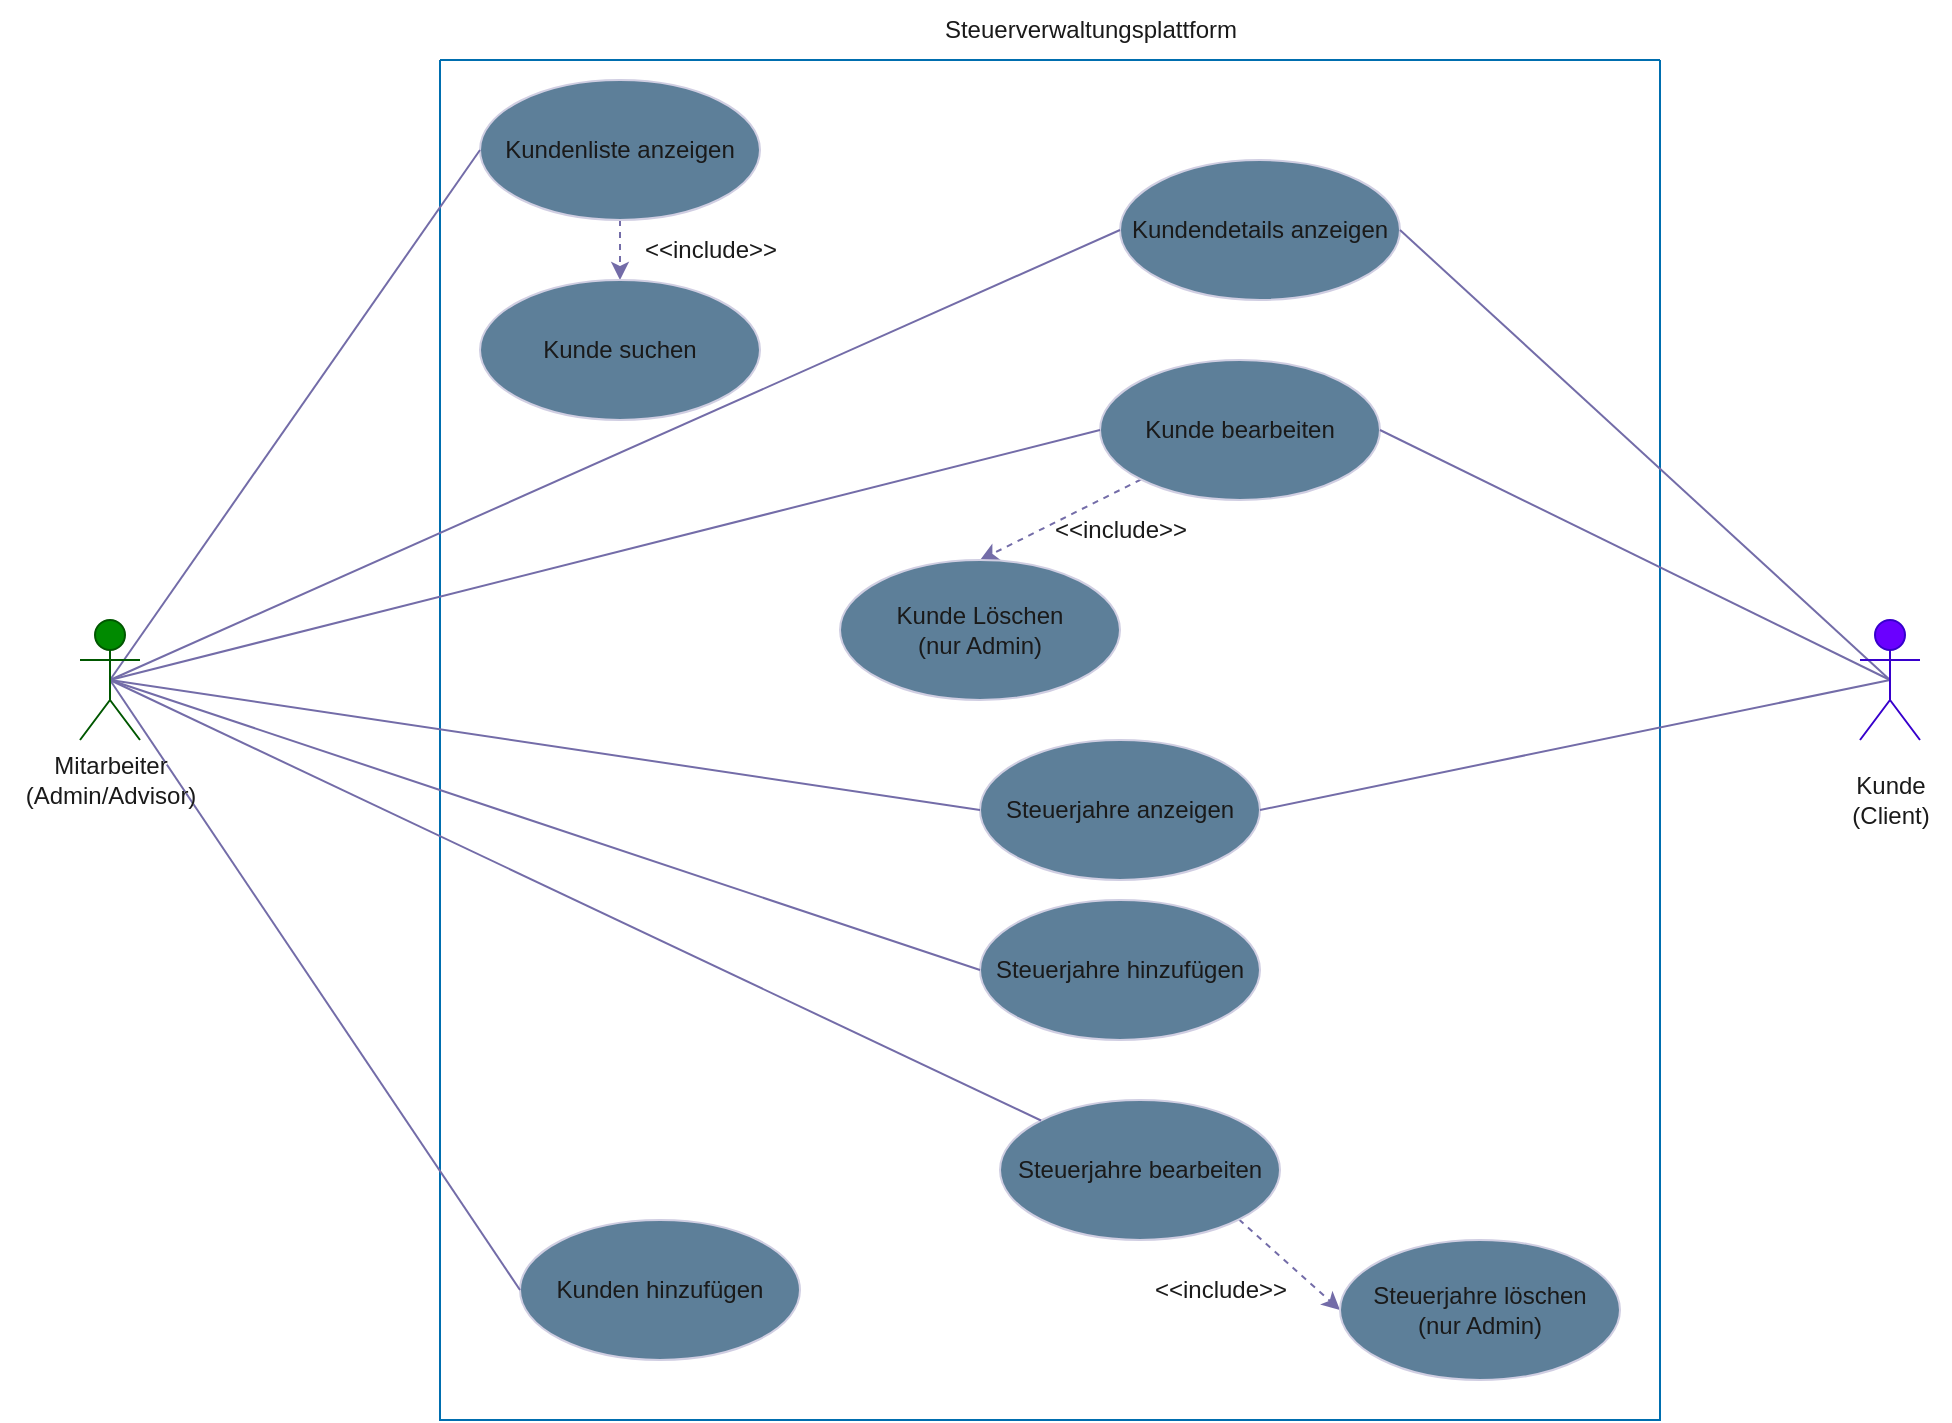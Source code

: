 <mxfile version="26.2.2">
  <diagram name="Page-1" id="nXARIEtgVxgaWy_eNkT4">
    <mxGraphModel dx="2200" dy="754" grid="1" gridSize="10" guides="1" tooltips="1" connect="1" arrows="1" fold="1" page="1" pageScale="1" pageWidth="827" pageHeight="1169" math="0" shadow="0">
      <root>
        <mxCell id="0" />
        <mxCell id="1" parent="0" />
        <mxCell id="Yo132WwTSJJSO0hYH0_1-48" value="" style="swimlane;startSize=0;labelBackgroundColor=none;fillColor=#1ba1e2;strokeColor=#006EAF;fontColor=#ffffff;" vertex="1" parent="1">
          <mxGeometry x="190" y="40" width="610" height="680" as="geometry" />
        </mxCell>
        <mxCell id="Yo132WwTSJJSO0hYH0_1-115" style="edgeStyle=orthogonalEdgeStyle;rounded=0;orthogonalLoop=1;jettySize=auto;html=1;exitX=0.5;exitY=1;exitDx=0;exitDy=0;entryX=0.5;entryY=0;entryDx=0;entryDy=0;dashed=1;labelBackgroundColor=none;strokeColor=#736CA8;fontColor=default;" edge="1" parent="Yo132WwTSJJSO0hYH0_1-48" source="Yo132WwTSJJSO0hYH0_1-89" target="Yo132WwTSJJSO0hYH0_1-114">
          <mxGeometry relative="1" as="geometry" />
        </mxCell>
        <mxCell id="Yo132WwTSJJSO0hYH0_1-89" value="Kundenliste anzeigen" style="ellipse;whiteSpace=wrap;html=1;labelBackgroundColor=none;fillColor=#5D7F99;strokeColor=#D0CEE2;fontColor=#1A1A1A;" vertex="1" parent="Yo132WwTSJJSO0hYH0_1-48">
          <mxGeometry x="20" y="10" width="140" height="70" as="geometry" />
        </mxCell>
        <mxCell id="Yo132WwTSJJSO0hYH0_1-90" value="Kunden hinzufügen" style="ellipse;whiteSpace=wrap;html=1;labelBackgroundColor=none;fillColor=#5D7F99;strokeColor=#D0CEE2;fontColor=#1A1A1A;" vertex="1" parent="Yo132WwTSJJSO0hYH0_1-48">
          <mxGeometry x="40" y="580" width="140" height="70" as="geometry" />
        </mxCell>
        <mxCell id="Yo132WwTSJJSO0hYH0_1-93" value="Kundendetails anzeigen" style="ellipse;whiteSpace=wrap;html=1;labelBackgroundColor=none;fillColor=#5D7F99;strokeColor=#D0CEE2;fontColor=#1A1A1A;" vertex="1" parent="Yo132WwTSJJSO0hYH0_1-48">
          <mxGeometry x="340" y="50" width="140" height="70" as="geometry" />
        </mxCell>
        <mxCell id="Yo132WwTSJJSO0hYH0_1-100" style="rounded=0;orthogonalLoop=1;jettySize=auto;html=1;exitX=0;exitY=1;exitDx=0;exitDy=0;entryX=0.5;entryY=0;entryDx=0;entryDy=0;dashed=1;labelBackgroundColor=none;strokeColor=#736CA8;fontColor=default;" edge="1" parent="Yo132WwTSJJSO0hYH0_1-48" source="Yo132WwTSJJSO0hYH0_1-96" target="Yo132WwTSJJSO0hYH0_1-99">
          <mxGeometry relative="1" as="geometry" />
        </mxCell>
        <mxCell id="Yo132WwTSJJSO0hYH0_1-96" value="Kunde bearbeiten" style="ellipse;whiteSpace=wrap;html=1;labelBackgroundColor=none;fillColor=#5D7F99;strokeColor=#D0CEE2;fontColor=#1A1A1A;" vertex="1" parent="Yo132WwTSJJSO0hYH0_1-48">
          <mxGeometry x="330" y="150" width="140" height="70" as="geometry" />
        </mxCell>
        <mxCell id="Yo132WwTSJJSO0hYH0_1-99" value="Kunde Löschen&lt;br&gt;(nur Admin)" style="ellipse;whiteSpace=wrap;html=1;labelBackgroundColor=none;fillColor=#5D7F99;strokeColor=#D0CEE2;fontColor=#1A1A1A;" vertex="1" parent="Yo132WwTSJJSO0hYH0_1-48">
          <mxGeometry x="200" y="250" width="140" height="70" as="geometry" />
        </mxCell>
        <mxCell id="Yo132WwTSJJSO0hYH0_1-101" value="&amp;lt;&amp;lt;include&amp;gt;&amp;gt;" style="text;html=1;align=center;verticalAlign=middle;resizable=0;points=[];autosize=1;strokeColor=none;fillColor=none;labelBackgroundColor=none;fontColor=#1A1A1A;" vertex="1" parent="Yo132WwTSJJSO0hYH0_1-48">
          <mxGeometry x="295" y="220" width="90" height="30" as="geometry" />
        </mxCell>
        <mxCell id="Yo132WwTSJJSO0hYH0_1-102" value="Steuerjahre anzeigen" style="ellipse;whiteSpace=wrap;html=1;labelBackgroundColor=none;fillColor=#5D7F99;strokeColor=#D0CEE2;fontColor=#1A1A1A;" vertex="1" parent="Yo132WwTSJJSO0hYH0_1-48">
          <mxGeometry x="270" y="340" width="140" height="70" as="geometry" />
        </mxCell>
        <mxCell id="Yo132WwTSJJSO0hYH0_1-105" value="Steuerjahre hinzufügen" style="ellipse;whiteSpace=wrap;html=1;labelBackgroundColor=none;fillColor=#5D7F99;strokeColor=#D0CEE2;fontColor=#1A1A1A;" vertex="1" parent="Yo132WwTSJJSO0hYH0_1-48">
          <mxGeometry x="270" y="420" width="140" height="70" as="geometry" />
        </mxCell>
        <mxCell id="Yo132WwTSJJSO0hYH0_1-110" style="rounded=0;orthogonalLoop=1;jettySize=auto;html=1;exitX=1;exitY=1;exitDx=0;exitDy=0;entryX=0;entryY=0.5;entryDx=0;entryDy=0;dashed=1;labelBackgroundColor=none;strokeColor=#736CA8;fontColor=default;" edge="1" parent="Yo132WwTSJJSO0hYH0_1-48" source="Yo132WwTSJJSO0hYH0_1-107" target="Yo132WwTSJJSO0hYH0_1-109">
          <mxGeometry relative="1" as="geometry" />
        </mxCell>
        <mxCell id="Yo132WwTSJJSO0hYH0_1-107" value="Steuerjahre bearbeiten" style="ellipse;whiteSpace=wrap;html=1;labelBackgroundColor=none;fillColor=#5D7F99;strokeColor=#D0CEE2;fontColor=#1A1A1A;" vertex="1" parent="Yo132WwTSJJSO0hYH0_1-48">
          <mxGeometry x="280" y="520" width="140" height="70" as="geometry" />
        </mxCell>
        <mxCell id="Yo132WwTSJJSO0hYH0_1-109" value="Steuerjahre löschen&lt;br&gt;(nur Admin)" style="ellipse;whiteSpace=wrap;html=1;labelBackgroundColor=none;fillColor=#5D7F99;strokeColor=#D0CEE2;fontColor=#1A1A1A;" vertex="1" parent="Yo132WwTSJJSO0hYH0_1-48">
          <mxGeometry x="450" y="590" width="140" height="70" as="geometry" />
        </mxCell>
        <mxCell id="Yo132WwTSJJSO0hYH0_1-111" value="&amp;lt;&amp;lt;include&amp;gt;&amp;gt;" style="text;html=1;align=center;verticalAlign=middle;resizable=0;points=[];autosize=1;strokeColor=none;fillColor=none;labelBackgroundColor=none;fontColor=#1A1A1A;" vertex="1" parent="Yo132WwTSJJSO0hYH0_1-48">
          <mxGeometry x="345" y="600" width="90" height="30" as="geometry" />
        </mxCell>
        <mxCell id="Yo132WwTSJJSO0hYH0_1-114" value="Kunde suchen" style="ellipse;whiteSpace=wrap;html=1;labelBackgroundColor=none;fillColor=#5D7F99;strokeColor=#D0CEE2;fontColor=#1A1A1A;" vertex="1" parent="Yo132WwTSJJSO0hYH0_1-48">
          <mxGeometry x="20" y="110" width="140" height="70" as="geometry" />
        </mxCell>
        <mxCell id="Yo132WwTSJJSO0hYH0_1-116" value="&amp;lt;&amp;lt;include&amp;gt;&amp;gt;" style="text;html=1;align=center;verticalAlign=middle;resizable=0;points=[];autosize=1;strokeColor=none;fillColor=none;labelBackgroundColor=none;fontColor=#1A1A1A;" vertex="1" parent="Yo132WwTSJJSO0hYH0_1-48">
          <mxGeometry x="90" y="80" width="90" height="30" as="geometry" />
        </mxCell>
        <mxCell id="Yo132WwTSJJSO0hYH0_1-91" style="rounded=0;orthogonalLoop=1;jettySize=auto;html=1;exitX=0.5;exitY=0.5;exitDx=0;exitDy=0;exitPerimeter=0;entryX=0;entryY=0.5;entryDx=0;entryDy=0;endArrow=none;startFill=0;labelBackgroundColor=none;strokeColor=#736CA8;fontColor=default;" edge="1" parent="1" source="Yo132WwTSJJSO0hYH0_1-49" target="Yo132WwTSJJSO0hYH0_1-89">
          <mxGeometry relative="1" as="geometry" />
        </mxCell>
        <mxCell id="Yo132WwTSJJSO0hYH0_1-92" style="rounded=0;orthogonalLoop=1;jettySize=auto;html=1;exitX=0.5;exitY=0.5;exitDx=0;exitDy=0;exitPerimeter=0;entryX=0;entryY=0.5;entryDx=0;entryDy=0;endArrow=none;startFill=0;labelBackgroundColor=none;strokeColor=#736CA8;fontColor=default;" edge="1" parent="1" source="Yo132WwTSJJSO0hYH0_1-49" target="Yo132WwTSJJSO0hYH0_1-90">
          <mxGeometry relative="1" as="geometry" />
        </mxCell>
        <mxCell id="Yo132WwTSJJSO0hYH0_1-95" style="rounded=0;orthogonalLoop=1;jettySize=auto;html=1;exitX=0.5;exitY=0.5;exitDx=0;exitDy=0;exitPerimeter=0;entryX=0;entryY=0.5;entryDx=0;entryDy=0;endArrow=none;startFill=0;labelBackgroundColor=none;strokeColor=#736CA8;fontColor=default;" edge="1" parent="1" source="Yo132WwTSJJSO0hYH0_1-49" target="Yo132WwTSJJSO0hYH0_1-93">
          <mxGeometry relative="1" as="geometry" />
        </mxCell>
        <mxCell id="Yo132WwTSJJSO0hYH0_1-98" style="rounded=0;orthogonalLoop=1;jettySize=auto;html=1;exitX=0.5;exitY=0.5;exitDx=0;exitDy=0;exitPerimeter=0;entryX=0;entryY=0.5;entryDx=0;entryDy=0;endArrow=none;startFill=0;labelBackgroundColor=none;strokeColor=#736CA8;fontColor=default;" edge="1" parent="1" source="Yo132WwTSJJSO0hYH0_1-49" target="Yo132WwTSJJSO0hYH0_1-96">
          <mxGeometry relative="1" as="geometry" />
        </mxCell>
        <mxCell id="Yo132WwTSJJSO0hYH0_1-103" style="rounded=0;orthogonalLoop=1;jettySize=auto;html=1;exitX=0.5;exitY=0.5;exitDx=0;exitDy=0;exitPerimeter=0;entryX=0;entryY=0.5;entryDx=0;entryDy=0;endArrow=none;startFill=0;labelBackgroundColor=none;strokeColor=#736CA8;fontColor=default;" edge="1" parent="1" source="Yo132WwTSJJSO0hYH0_1-49" target="Yo132WwTSJJSO0hYH0_1-102">
          <mxGeometry relative="1" as="geometry" />
        </mxCell>
        <mxCell id="Yo132WwTSJJSO0hYH0_1-106" style="rounded=0;orthogonalLoop=1;jettySize=auto;html=1;exitX=0.5;exitY=0.5;exitDx=0;exitDy=0;exitPerimeter=0;entryX=0;entryY=0.5;entryDx=0;entryDy=0;endArrow=none;startFill=0;labelBackgroundColor=none;strokeColor=#736CA8;fontColor=default;" edge="1" parent="1" source="Yo132WwTSJJSO0hYH0_1-49" target="Yo132WwTSJJSO0hYH0_1-105">
          <mxGeometry relative="1" as="geometry" />
        </mxCell>
        <mxCell id="Yo132WwTSJJSO0hYH0_1-108" style="rounded=0;orthogonalLoop=1;jettySize=auto;html=1;exitX=0.5;exitY=0.5;exitDx=0;exitDy=0;exitPerimeter=0;entryX=0;entryY=0;entryDx=0;entryDy=0;endArrow=none;startFill=0;labelBackgroundColor=none;strokeColor=#736CA8;fontColor=default;" edge="1" parent="1" source="Yo132WwTSJJSO0hYH0_1-49" target="Yo132WwTSJJSO0hYH0_1-107">
          <mxGeometry relative="1" as="geometry" />
        </mxCell>
        <mxCell id="Yo132WwTSJJSO0hYH0_1-49" value="Mitarbeiter&lt;br&gt;(Admin/Advisor)" style="shape=umlActor;verticalLabelPosition=bottom;verticalAlign=top;html=1;outlineConnect=0;fillColor=#008a00;fontColor=#ffffff;strokeColor=#005700;labelBackgroundColor=none;" vertex="1" parent="1">
          <mxGeometry x="10" y="320" width="30" height="60" as="geometry" />
        </mxCell>
        <mxCell id="Yo132WwTSJJSO0hYH0_1-94" style="rounded=0;orthogonalLoop=1;jettySize=auto;html=1;exitX=0.5;exitY=0.5;exitDx=0;exitDy=0;exitPerimeter=0;entryX=1;entryY=0.5;entryDx=0;entryDy=0;endArrow=none;startFill=0;labelBackgroundColor=none;strokeColor=#736CA8;fontColor=default;" edge="1" parent="1" source="Yo132WwTSJJSO0hYH0_1-50" target="Yo132WwTSJJSO0hYH0_1-93">
          <mxGeometry relative="1" as="geometry" />
        </mxCell>
        <mxCell id="Yo132WwTSJJSO0hYH0_1-97" style="rounded=0;orthogonalLoop=1;jettySize=auto;html=1;exitX=0.5;exitY=0.5;exitDx=0;exitDy=0;exitPerimeter=0;entryX=1;entryY=0.5;entryDx=0;entryDy=0;endArrow=none;startFill=0;labelBackgroundColor=none;strokeColor=#736CA8;fontColor=default;" edge="1" parent="1" source="Yo132WwTSJJSO0hYH0_1-50" target="Yo132WwTSJJSO0hYH0_1-96">
          <mxGeometry relative="1" as="geometry" />
        </mxCell>
        <mxCell id="Yo132WwTSJJSO0hYH0_1-104" style="rounded=0;orthogonalLoop=1;jettySize=auto;html=1;exitX=0.5;exitY=0.5;exitDx=0;exitDy=0;exitPerimeter=0;entryX=1;entryY=0.5;entryDx=0;entryDy=0;endArrow=none;startFill=0;labelBackgroundColor=none;strokeColor=#736CA8;fontColor=default;" edge="1" parent="1" source="Yo132WwTSJJSO0hYH0_1-50" target="Yo132WwTSJJSO0hYH0_1-102">
          <mxGeometry relative="1" as="geometry" />
        </mxCell>
        <mxCell id="Yo132WwTSJJSO0hYH0_1-50" value="Client" style="shape=umlActor;verticalLabelPosition=bottom;verticalAlign=top;html=1;outlineConnect=0;fillColor=#6a00ff;fontColor=#ffffff;strokeColor=#3700CC;labelBackgroundColor=none;" vertex="1" parent="1">
          <mxGeometry x="900" y="320" width="30" height="60" as="geometry" />
        </mxCell>
        <mxCell id="Yo132WwTSJJSO0hYH0_1-117" value="Steuerverwaltungsplattform" style="text;html=1;align=center;verticalAlign=middle;resizable=0;points=[];autosize=1;strokeColor=none;fillColor=none;labelBackgroundColor=none;fontColor=#1A1A1A;" vertex="1" parent="1">
          <mxGeometry x="430" y="10" width="170" height="30" as="geometry" />
        </mxCell>
        <mxCell id="Yo132WwTSJJSO0hYH0_1-118" value="Mitarbeiter&lt;br&gt;(Admin/Advisor)" style="text;html=1;align=center;verticalAlign=middle;resizable=0;points=[];autosize=1;strokeColor=none;fillColor=none;labelBackgroundColor=none;fontColor=#1A1A1A;" vertex="1" parent="1">
          <mxGeometry x="-30" y="380" width="110" height="40" as="geometry" />
        </mxCell>
        <mxCell id="Yo132WwTSJJSO0hYH0_1-119" value="Kunde&lt;br&gt;(Client)" style="text;html=1;align=center;verticalAlign=middle;resizable=0;points=[];autosize=1;strokeColor=none;fillColor=none;labelBackgroundColor=none;fontColor=#1A1A1A;" vertex="1" parent="1">
          <mxGeometry x="885" y="390" width="60" height="40" as="geometry" />
        </mxCell>
      </root>
    </mxGraphModel>
  </diagram>
</mxfile>
